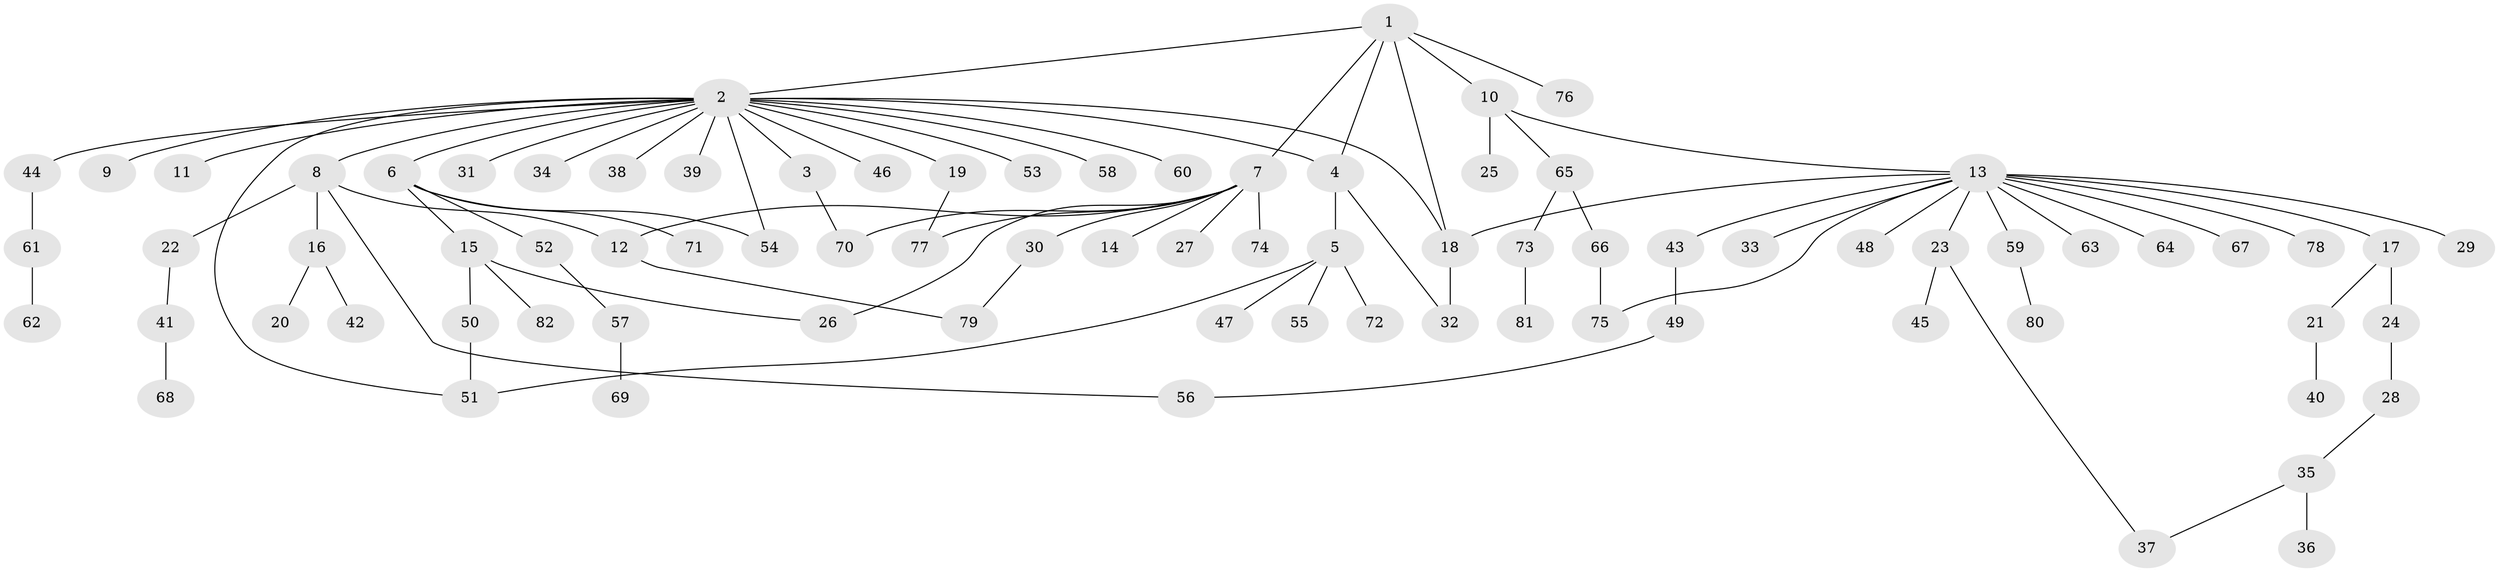 // original degree distribution, {7: 0.008547008547008548, 1: 0.5128205128205128, 21: 0.008547008547008548, 2: 0.23076923076923078, 4: 0.05982905982905983, 6: 0.03418803418803419, 9: 0.008547008547008548, 5: 0.008547008547008548, 3: 0.11965811965811966, 16: 0.008547008547008548}
// Generated by graph-tools (version 1.1) at 2025/50/03/04/25 22:50:18]
// undirected, 82 vertices, 96 edges
graph export_dot {
  node [color=gray90,style=filled];
  1;
  2;
  3;
  4;
  5;
  6;
  7;
  8;
  9;
  10;
  11;
  12;
  13;
  14;
  15;
  16;
  17;
  18;
  19;
  20;
  21;
  22;
  23;
  24;
  25;
  26;
  27;
  28;
  29;
  30;
  31;
  32;
  33;
  34;
  35;
  36;
  37;
  38;
  39;
  40;
  41;
  42;
  43;
  44;
  45;
  46;
  47;
  48;
  49;
  50;
  51;
  52;
  53;
  54;
  55;
  56;
  57;
  58;
  59;
  60;
  61;
  62;
  63;
  64;
  65;
  66;
  67;
  68;
  69;
  70;
  71;
  72;
  73;
  74;
  75;
  76;
  77;
  78;
  79;
  80;
  81;
  82;
  1 -- 2 [weight=1.0];
  1 -- 4 [weight=1.0];
  1 -- 7 [weight=1.0];
  1 -- 10 [weight=1.0];
  1 -- 18 [weight=1.0];
  1 -- 76 [weight=1.0];
  2 -- 3 [weight=1.0];
  2 -- 4 [weight=1.0];
  2 -- 6 [weight=1.0];
  2 -- 8 [weight=1.0];
  2 -- 9 [weight=1.0];
  2 -- 11 [weight=1.0];
  2 -- 18 [weight=1.0];
  2 -- 19 [weight=1.0];
  2 -- 31 [weight=1.0];
  2 -- 34 [weight=1.0];
  2 -- 38 [weight=1.0];
  2 -- 39 [weight=1.0];
  2 -- 44 [weight=1.0];
  2 -- 46 [weight=1.0];
  2 -- 51 [weight=1.0];
  2 -- 53 [weight=1.0];
  2 -- 54 [weight=1.0];
  2 -- 58 [weight=1.0];
  2 -- 60 [weight=1.0];
  3 -- 70 [weight=1.0];
  4 -- 5 [weight=1.0];
  4 -- 32 [weight=1.0];
  5 -- 47 [weight=1.0];
  5 -- 51 [weight=1.0];
  5 -- 55 [weight=1.0];
  5 -- 72 [weight=1.0];
  6 -- 15 [weight=1.0];
  6 -- 52 [weight=1.0];
  6 -- 54 [weight=1.0];
  6 -- 71 [weight=1.0];
  7 -- 12 [weight=1.0];
  7 -- 14 [weight=1.0];
  7 -- 26 [weight=1.0];
  7 -- 27 [weight=1.0];
  7 -- 30 [weight=1.0];
  7 -- 70 [weight=1.0];
  7 -- 74 [weight=1.0];
  7 -- 77 [weight=1.0];
  8 -- 12 [weight=1.0];
  8 -- 16 [weight=1.0];
  8 -- 22 [weight=1.0];
  8 -- 56 [weight=1.0];
  10 -- 13 [weight=1.0];
  10 -- 25 [weight=1.0];
  10 -- 65 [weight=1.0];
  12 -- 79 [weight=1.0];
  13 -- 17 [weight=1.0];
  13 -- 18 [weight=1.0];
  13 -- 23 [weight=1.0];
  13 -- 29 [weight=1.0];
  13 -- 33 [weight=1.0];
  13 -- 43 [weight=1.0];
  13 -- 48 [weight=1.0];
  13 -- 59 [weight=1.0];
  13 -- 63 [weight=1.0];
  13 -- 64 [weight=1.0];
  13 -- 67 [weight=1.0];
  13 -- 75 [weight=1.0];
  13 -- 78 [weight=1.0];
  15 -- 26 [weight=1.0];
  15 -- 50 [weight=1.0];
  15 -- 82 [weight=1.0];
  16 -- 20 [weight=1.0];
  16 -- 42 [weight=1.0];
  17 -- 21 [weight=1.0];
  17 -- 24 [weight=1.0];
  18 -- 32 [weight=1.0];
  19 -- 77 [weight=1.0];
  21 -- 40 [weight=1.0];
  22 -- 41 [weight=1.0];
  23 -- 37 [weight=1.0];
  23 -- 45 [weight=1.0];
  24 -- 28 [weight=1.0];
  28 -- 35 [weight=1.0];
  30 -- 79 [weight=1.0];
  35 -- 36 [weight=1.0];
  35 -- 37 [weight=1.0];
  41 -- 68 [weight=1.0];
  43 -- 49 [weight=1.0];
  44 -- 61 [weight=1.0];
  49 -- 56 [weight=1.0];
  50 -- 51 [weight=1.0];
  52 -- 57 [weight=1.0];
  57 -- 69 [weight=1.0];
  59 -- 80 [weight=1.0];
  61 -- 62 [weight=1.0];
  65 -- 66 [weight=1.0];
  65 -- 73 [weight=1.0];
  66 -- 75 [weight=1.0];
  73 -- 81 [weight=1.0];
}
